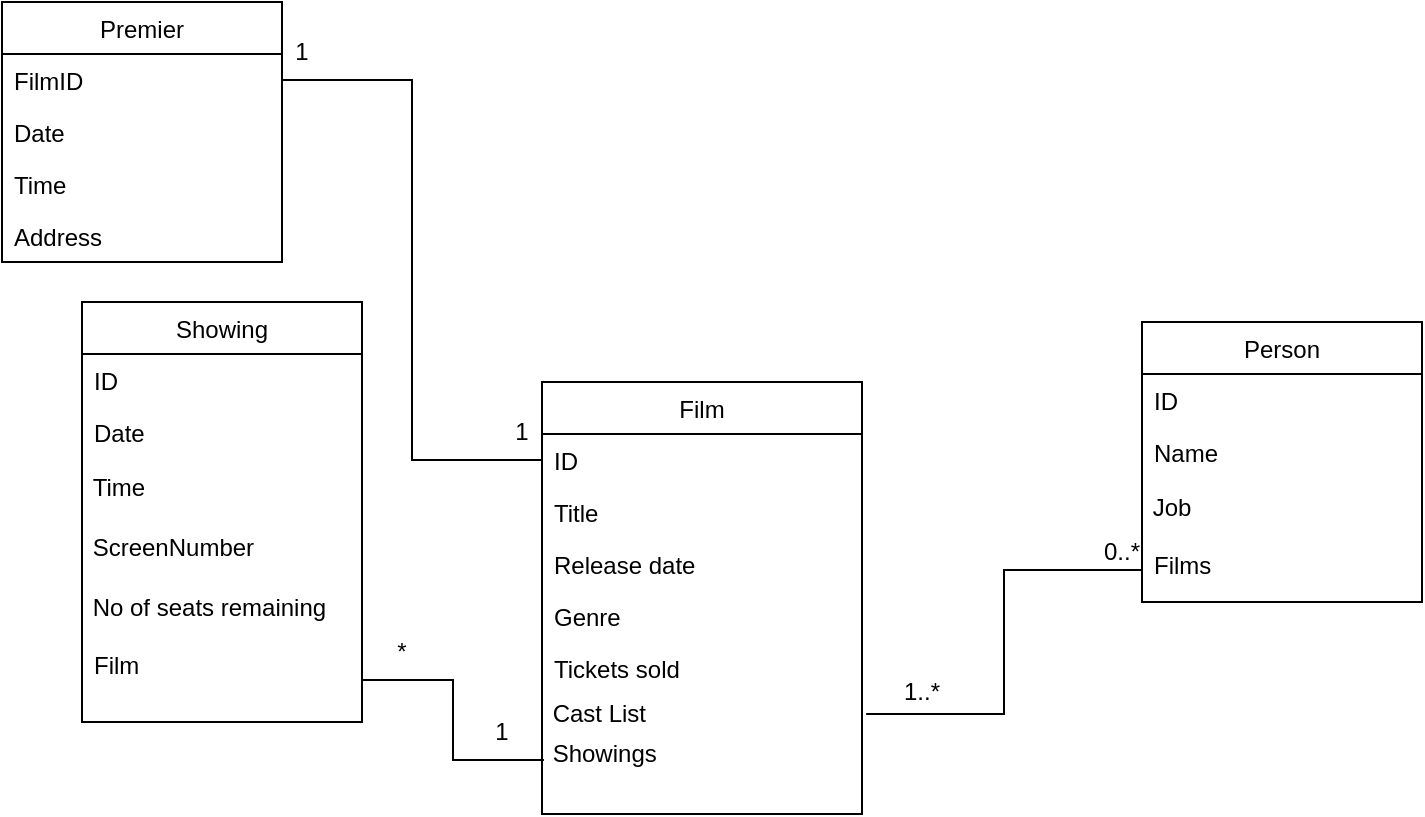 <mxfile version="15.9.6" type="github">
  <diagram id="C5RBs43oDa-KdzZeNtuy" name="Page-1">
    <mxGraphModel dx="1151" dy="637" grid="1" gridSize="10" guides="1" tooltips="1" connect="1" arrows="1" fold="1" page="1" pageScale="1" pageWidth="827" pageHeight="1169" math="0" shadow="0">
      <root>
        <mxCell id="WIyWlLk6GJQsqaUBKTNV-0" />
        <mxCell id="WIyWlLk6GJQsqaUBKTNV-1" parent="WIyWlLk6GJQsqaUBKTNV-0" />
        <mxCell id="zkfFHV4jXpPFQw0GAbJ--17" value="Film" style="swimlane;fontStyle=0;align=center;verticalAlign=top;childLayout=stackLayout;horizontal=1;startSize=26;horizontalStack=0;resizeParent=1;resizeLast=0;collapsible=1;marginBottom=0;rounded=0;shadow=0;strokeWidth=1;" parent="WIyWlLk6GJQsqaUBKTNV-1" vertex="1">
          <mxGeometry x="320" y="220" width="160" height="216" as="geometry">
            <mxRectangle x="550" y="140" width="160" height="26" as="alternateBounds" />
          </mxGeometry>
        </mxCell>
        <mxCell id="zkfFHV4jXpPFQw0GAbJ--18" value="ID" style="text;align=left;verticalAlign=top;spacingLeft=4;spacingRight=4;overflow=hidden;rotatable=0;points=[[0,0.5],[1,0.5]];portConstraint=eastwest;" parent="zkfFHV4jXpPFQw0GAbJ--17" vertex="1">
          <mxGeometry y="26" width="160" height="26" as="geometry" />
        </mxCell>
        <mxCell id="zkfFHV4jXpPFQw0GAbJ--19" value="Title" style="text;align=left;verticalAlign=top;spacingLeft=4;spacingRight=4;overflow=hidden;rotatable=0;points=[[0,0.5],[1,0.5]];portConstraint=eastwest;rounded=0;shadow=0;html=0;" parent="zkfFHV4jXpPFQw0GAbJ--17" vertex="1">
          <mxGeometry y="52" width="160" height="26" as="geometry" />
        </mxCell>
        <mxCell id="zkfFHV4jXpPFQw0GAbJ--20" value="Release date" style="text;align=left;verticalAlign=top;spacingLeft=4;spacingRight=4;overflow=hidden;rotatable=0;points=[[0,0.5],[1,0.5]];portConstraint=eastwest;rounded=0;shadow=0;html=0;" parent="zkfFHV4jXpPFQw0GAbJ--17" vertex="1">
          <mxGeometry y="78" width="160" height="26" as="geometry" />
        </mxCell>
        <mxCell id="zkfFHV4jXpPFQw0GAbJ--21" value="Genre" style="text;align=left;verticalAlign=top;spacingLeft=4;spacingRight=4;overflow=hidden;rotatable=0;points=[[0,0.5],[1,0.5]];portConstraint=eastwest;rounded=0;shadow=0;html=0;" parent="zkfFHV4jXpPFQw0GAbJ--17" vertex="1">
          <mxGeometry y="104" width="160" height="26" as="geometry" />
        </mxCell>
        <mxCell id="zkfFHV4jXpPFQw0GAbJ--22" value="Tickets sold" style="text;align=left;verticalAlign=top;spacingLeft=4;spacingRight=4;overflow=hidden;rotatable=0;points=[[0,0.5],[1,0.5]];portConstraint=eastwest;rounded=0;shadow=0;html=0;" parent="zkfFHV4jXpPFQw0GAbJ--17" vertex="1">
          <mxGeometry y="130" width="160" height="26" as="geometry" />
        </mxCell>
        <mxCell id="kbK4KFaWEwWCLPQi6QsS-2" value="&amp;nbsp;Cast List" style="text;html=1;align=left;verticalAlign=middle;resizable=0;points=[];autosize=1;strokeColor=none;fillColor=none;" vertex="1" parent="zkfFHV4jXpPFQw0GAbJ--17">
          <mxGeometry y="156" width="160" height="20" as="geometry" />
        </mxCell>
        <mxCell id="kbK4KFaWEwWCLPQi6QsS-1" value="&amp;nbsp;Showings" style="text;html=1;align=left;verticalAlign=middle;resizable=0;points=[];autosize=1;strokeColor=none;fillColor=none;" vertex="1" parent="zkfFHV4jXpPFQw0GAbJ--17">
          <mxGeometry y="176" width="160" height="20" as="geometry" />
        </mxCell>
        <mxCell id="kbK4KFaWEwWCLPQi6QsS-3" value="Person" style="swimlane;fontStyle=0;childLayout=stackLayout;horizontal=1;startSize=26;fillColor=none;horizontalStack=0;resizeParent=1;resizeParentMax=0;resizeLast=0;collapsible=1;marginBottom=0;" vertex="1" parent="WIyWlLk6GJQsqaUBKTNV-1">
          <mxGeometry x="620" y="190" width="140" height="140" as="geometry" />
        </mxCell>
        <mxCell id="kbK4KFaWEwWCLPQi6QsS-4" value="ID" style="text;strokeColor=none;fillColor=none;align=left;verticalAlign=top;spacingLeft=4;spacingRight=4;overflow=hidden;rotatable=0;points=[[0,0.5],[1,0.5]];portConstraint=eastwest;" vertex="1" parent="kbK4KFaWEwWCLPQi6QsS-3">
          <mxGeometry y="26" width="140" height="26" as="geometry" />
        </mxCell>
        <mxCell id="kbK4KFaWEwWCLPQi6QsS-5" value="Name" style="text;strokeColor=none;fillColor=none;align=left;verticalAlign=top;spacingLeft=4;spacingRight=4;overflow=hidden;rotatable=0;points=[[0,0.5],[1,0.5]];portConstraint=eastwest;" vertex="1" parent="kbK4KFaWEwWCLPQi6QsS-3">
          <mxGeometry y="52" width="140" height="26" as="geometry" />
        </mxCell>
        <mxCell id="kbK4KFaWEwWCLPQi6QsS-7" value="&amp;nbsp;Job" style="text;html=1;strokeColor=none;fillColor=none;align=left;verticalAlign=middle;whiteSpace=wrap;rounded=0;" vertex="1" parent="kbK4KFaWEwWCLPQi6QsS-3">
          <mxGeometry y="78" width="140" height="30" as="geometry" />
        </mxCell>
        <mxCell id="kbK4KFaWEwWCLPQi6QsS-6" value="Films" style="text;strokeColor=none;fillColor=none;align=left;verticalAlign=top;spacingLeft=4;spacingRight=4;overflow=hidden;rotatable=0;points=[[0,0.5],[1,0.5]];portConstraint=eastwest;" vertex="1" parent="kbK4KFaWEwWCLPQi6QsS-3">
          <mxGeometry y="108" width="140" height="32" as="geometry" />
        </mxCell>
        <mxCell id="kbK4KFaWEwWCLPQi6QsS-8" value="Showing" style="swimlane;fontStyle=0;childLayout=stackLayout;horizontal=1;startSize=26;fillColor=none;horizontalStack=0;resizeParent=1;resizeParentMax=0;resizeLast=0;collapsible=1;marginBottom=0;" vertex="1" parent="WIyWlLk6GJQsqaUBKTNV-1">
          <mxGeometry x="90" y="180" width="140" height="210" as="geometry" />
        </mxCell>
        <mxCell id="kbK4KFaWEwWCLPQi6QsS-9" value="ID" style="text;strokeColor=none;fillColor=none;align=left;verticalAlign=top;spacingLeft=4;spacingRight=4;overflow=hidden;rotatable=0;points=[[0,0.5],[1,0.5]];portConstraint=eastwest;" vertex="1" parent="kbK4KFaWEwWCLPQi6QsS-8">
          <mxGeometry y="26" width="140" height="26" as="geometry" />
        </mxCell>
        <mxCell id="kbK4KFaWEwWCLPQi6QsS-10" value="Date" style="text;strokeColor=none;fillColor=none;align=left;verticalAlign=top;spacingLeft=4;spacingRight=4;overflow=hidden;rotatable=0;points=[[0,0.5],[1,0.5]];portConstraint=eastwest;" vertex="1" parent="kbK4KFaWEwWCLPQi6QsS-8">
          <mxGeometry y="52" width="140" height="26" as="geometry" />
        </mxCell>
        <mxCell id="kbK4KFaWEwWCLPQi6QsS-11" value="&amp;nbsp;Time" style="text;html=1;strokeColor=none;fillColor=none;align=left;verticalAlign=middle;whiteSpace=wrap;rounded=0;" vertex="1" parent="kbK4KFaWEwWCLPQi6QsS-8">
          <mxGeometry y="78" width="140" height="30" as="geometry" />
        </mxCell>
        <mxCell id="kbK4KFaWEwWCLPQi6QsS-13" value="&amp;nbsp;ScreenNumber" style="text;html=1;strokeColor=none;fillColor=none;align=left;verticalAlign=middle;whiteSpace=wrap;rounded=0;" vertex="1" parent="kbK4KFaWEwWCLPQi6QsS-8">
          <mxGeometry y="108" width="140" height="30" as="geometry" />
        </mxCell>
        <mxCell id="kbK4KFaWEwWCLPQi6QsS-14" value="&amp;nbsp;No of seats remaining" style="text;html=1;strokeColor=none;fillColor=none;align=left;verticalAlign=middle;whiteSpace=wrap;rounded=0;" vertex="1" parent="kbK4KFaWEwWCLPQi6QsS-8">
          <mxGeometry y="138" width="140" height="30" as="geometry" />
        </mxCell>
        <mxCell id="kbK4KFaWEwWCLPQi6QsS-12" value="Film" style="text;strokeColor=none;fillColor=none;align=left;verticalAlign=top;spacingLeft=4;spacingRight=4;overflow=hidden;rotatable=0;points=[[0,0.5],[1,0.5]];portConstraint=eastwest;" vertex="1" parent="kbK4KFaWEwWCLPQi6QsS-8">
          <mxGeometry y="168" width="140" height="42" as="geometry" />
        </mxCell>
        <mxCell id="kbK4KFaWEwWCLPQi6QsS-15" value="Premier" style="swimlane;fontStyle=0;childLayout=stackLayout;horizontal=1;startSize=26;fillColor=none;horizontalStack=0;resizeParent=1;resizeParentMax=0;resizeLast=0;collapsible=1;marginBottom=0;" vertex="1" parent="WIyWlLk6GJQsqaUBKTNV-1">
          <mxGeometry x="50" y="30" width="140" height="130" as="geometry" />
        </mxCell>
        <mxCell id="kbK4KFaWEwWCLPQi6QsS-16" value="FilmID" style="text;strokeColor=none;fillColor=none;align=left;verticalAlign=top;spacingLeft=4;spacingRight=4;overflow=hidden;rotatable=0;points=[[0,0.5],[1,0.5]];portConstraint=eastwest;" vertex="1" parent="kbK4KFaWEwWCLPQi6QsS-15">
          <mxGeometry y="26" width="140" height="26" as="geometry" />
        </mxCell>
        <mxCell id="kbK4KFaWEwWCLPQi6QsS-17" value="Date" style="text;strokeColor=none;fillColor=none;align=left;verticalAlign=top;spacingLeft=4;spacingRight=4;overflow=hidden;rotatable=0;points=[[0,0.5],[1,0.5]];portConstraint=eastwest;" vertex="1" parent="kbK4KFaWEwWCLPQi6QsS-15">
          <mxGeometry y="52" width="140" height="26" as="geometry" />
        </mxCell>
        <mxCell id="kbK4KFaWEwWCLPQi6QsS-18" value="Time" style="text;strokeColor=none;fillColor=none;align=left;verticalAlign=top;spacingLeft=4;spacingRight=4;overflow=hidden;rotatable=0;points=[[0,0.5],[1,0.5]];portConstraint=eastwest;" vertex="1" parent="kbK4KFaWEwWCLPQi6QsS-15">
          <mxGeometry y="78" width="140" height="26" as="geometry" />
        </mxCell>
        <mxCell id="kbK4KFaWEwWCLPQi6QsS-19" value="Address" style="text;strokeColor=none;fillColor=none;align=left;verticalAlign=top;spacingLeft=4;spacingRight=4;overflow=hidden;rotatable=0;points=[[0,0.5],[1,0.5]];portConstraint=eastwest;" vertex="1" parent="kbK4KFaWEwWCLPQi6QsS-15">
          <mxGeometry y="104" width="140" height="26" as="geometry" />
        </mxCell>
        <mxCell id="kbK4KFaWEwWCLPQi6QsS-21" value="" style="endArrow=none;html=1;rounded=0;entryX=0;entryY=0.5;entryDx=0;entryDy=0;exitX=1.013;exitY=0.5;exitDx=0;exitDy=0;exitPerimeter=0;edgeStyle=elbowEdgeStyle;" edge="1" parent="WIyWlLk6GJQsqaUBKTNV-1" source="kbK4KFaWEwWCLPQi6QsS-2" target="kbK4KFaWEwWCLPQi6QsS-6">
          <mxGeometry width="50" height="50" relative="1" as="geometry">
            <mxPoint x="390" y="530" as="sourcePoint" />
            <mxPoint x="440" y="480" as="targetPoint" />
          </mxGeometry>
        </mxCell>
        <mxCell id="kbK4KFaWEwWCLPQi6QsS-22" value="0..*" style="text;html=1;strokeColor=none;fillColor=none;align=center;verticalAlign=middle;whiteSpace=wrap;rounded=0;" vertex="1" parent="WIyWlLk6GJQsqaUBKTNV-1">
          <mxGeometry x="580" y="290" width="60" height="30" as="geometry" />
        </mxCell>
        <mxCell id="kbK4KFaWEwWCLPQi6QsS-24" value="1..*" style="text;html=1;strokeColor=none;fillColor=none;align=center;verticalAlign=middle;whiteSpace=wrap;rounded=0;" vertex="1" parent="WIyWlLk6GJQsqaUBKTNV-1">
          <mxGeometry x="480" y="360" width="60" height="30" as="geometry" />
        </mxCell>
        <mxCell id="kbK4KFaWEwWCLPQi6QsS-26" value="" style="endArrow=none;html=1;rounded=0;entryX=0.006;entryY=0.65;entryDx=0;entryDy=0;entryPerimeter=0;exitX=1;exitY=0.5;exitDx=0;exitDy=0;edgeStyle=elbowEdgeStyle;" edge="1" parent="WIyWlLk6GJQsqaUBKTNV-1" source="kbK4KFaWEwWCLPQi6QsS-12" target="kbK4KFaWEwWCLPQi6QsS-1">
          <mxGeometry width="50" height="50" relative="1" as="geometry">
            <mxPoint x="390" y="530" as="sourcePoint" />
            <mxPoint x="310" y="410" as="targetPoint" />
          </mxGeometry>
        </mxCell>
        <mxCell id="kbK4KFaWEwWCLPQi6QsS-27" value="1" style="text;html=1;strokeColor=none;fillColor=none;align=center;verticalAlign=middle;whiteSpace=wrap;rounded=0;" vertex="1" parent="WIyWlLk6GJQsqaUBKTNV-1">
          <mxGeometry x="280" y="380" width="40" height="30" as="geometry" />
        </mxCell>
        <mxCell id="kbK4KFaWEwWCLPQi6QsS-30" value="*" style="text;html=1;strokeColor=none;fillColor=none;align=center;verticalAlign=middle;whiteSpace=wrap;rounded=0;" vertex="1" parent="WIyWlLk6GJQsqaUBKTNV-1">
          <mxGeometry x="220" y="340" width="60" height="30" as="geometry" />
        </mxCell>
        <mxCell id="kbK4KFaWEwWCLPQi6QsS-32" value="" style="endArrow=none;html=1;rounded=0;entryX=0;entryY=0.5;entryDx=0;entryDy=0;exitX=1;exitY=0.5;exitDx=0;exitDy=0;edgeStyle=elbowEdgeStyle;" edge="1" parent="WIyWlLk6GJQsqaUBKTNV-1" source="kbK4KFaWEwWCLPQi6QsS-16" target="zkfFHV4jXpPFQw0GAbJ--18">
          <mxGeometry width="50" height="50" relative="1" as="geometry">
            <mxPoint x="310" y="500" as="sourcePoint" />
            <mxPoint x="360" y="450" as="targetPoint" />
          </mxGeometry>
        </mxCell>
        <mxCell id="kbK4KFaWEwWCLPQi6QsS-33" value="1" style="text;html=1;strokeColor=none;fillColor=none;align=center;verticalAlign=middle;whiteSpace=wrap;rounded=0;" vertex="1" parent="WIyWlLk6GJQsqaUBKTNV-1">
          <mxGeometry x="170" y="40" width="60" height="30" as="geometry" />
        </mxCell>
        <mxCell id="kbK4KFaWEwWCLPQi6QsS-34" value="1" style="text;html=1;strokeColor=none;fillColor=none;align=center;verticalAlign=middle;whiteSpace=wrap;rounded=0;" vertex="1" parent="WIyWlLk6GJQsqaUBKTNV-1">
          <mxGeometry x="280" y="230" width="60" height="30" as="geometry" />
        </mxCell>
      </root>
    </mxGraphModel>
  </diagram>
</mxfile>
